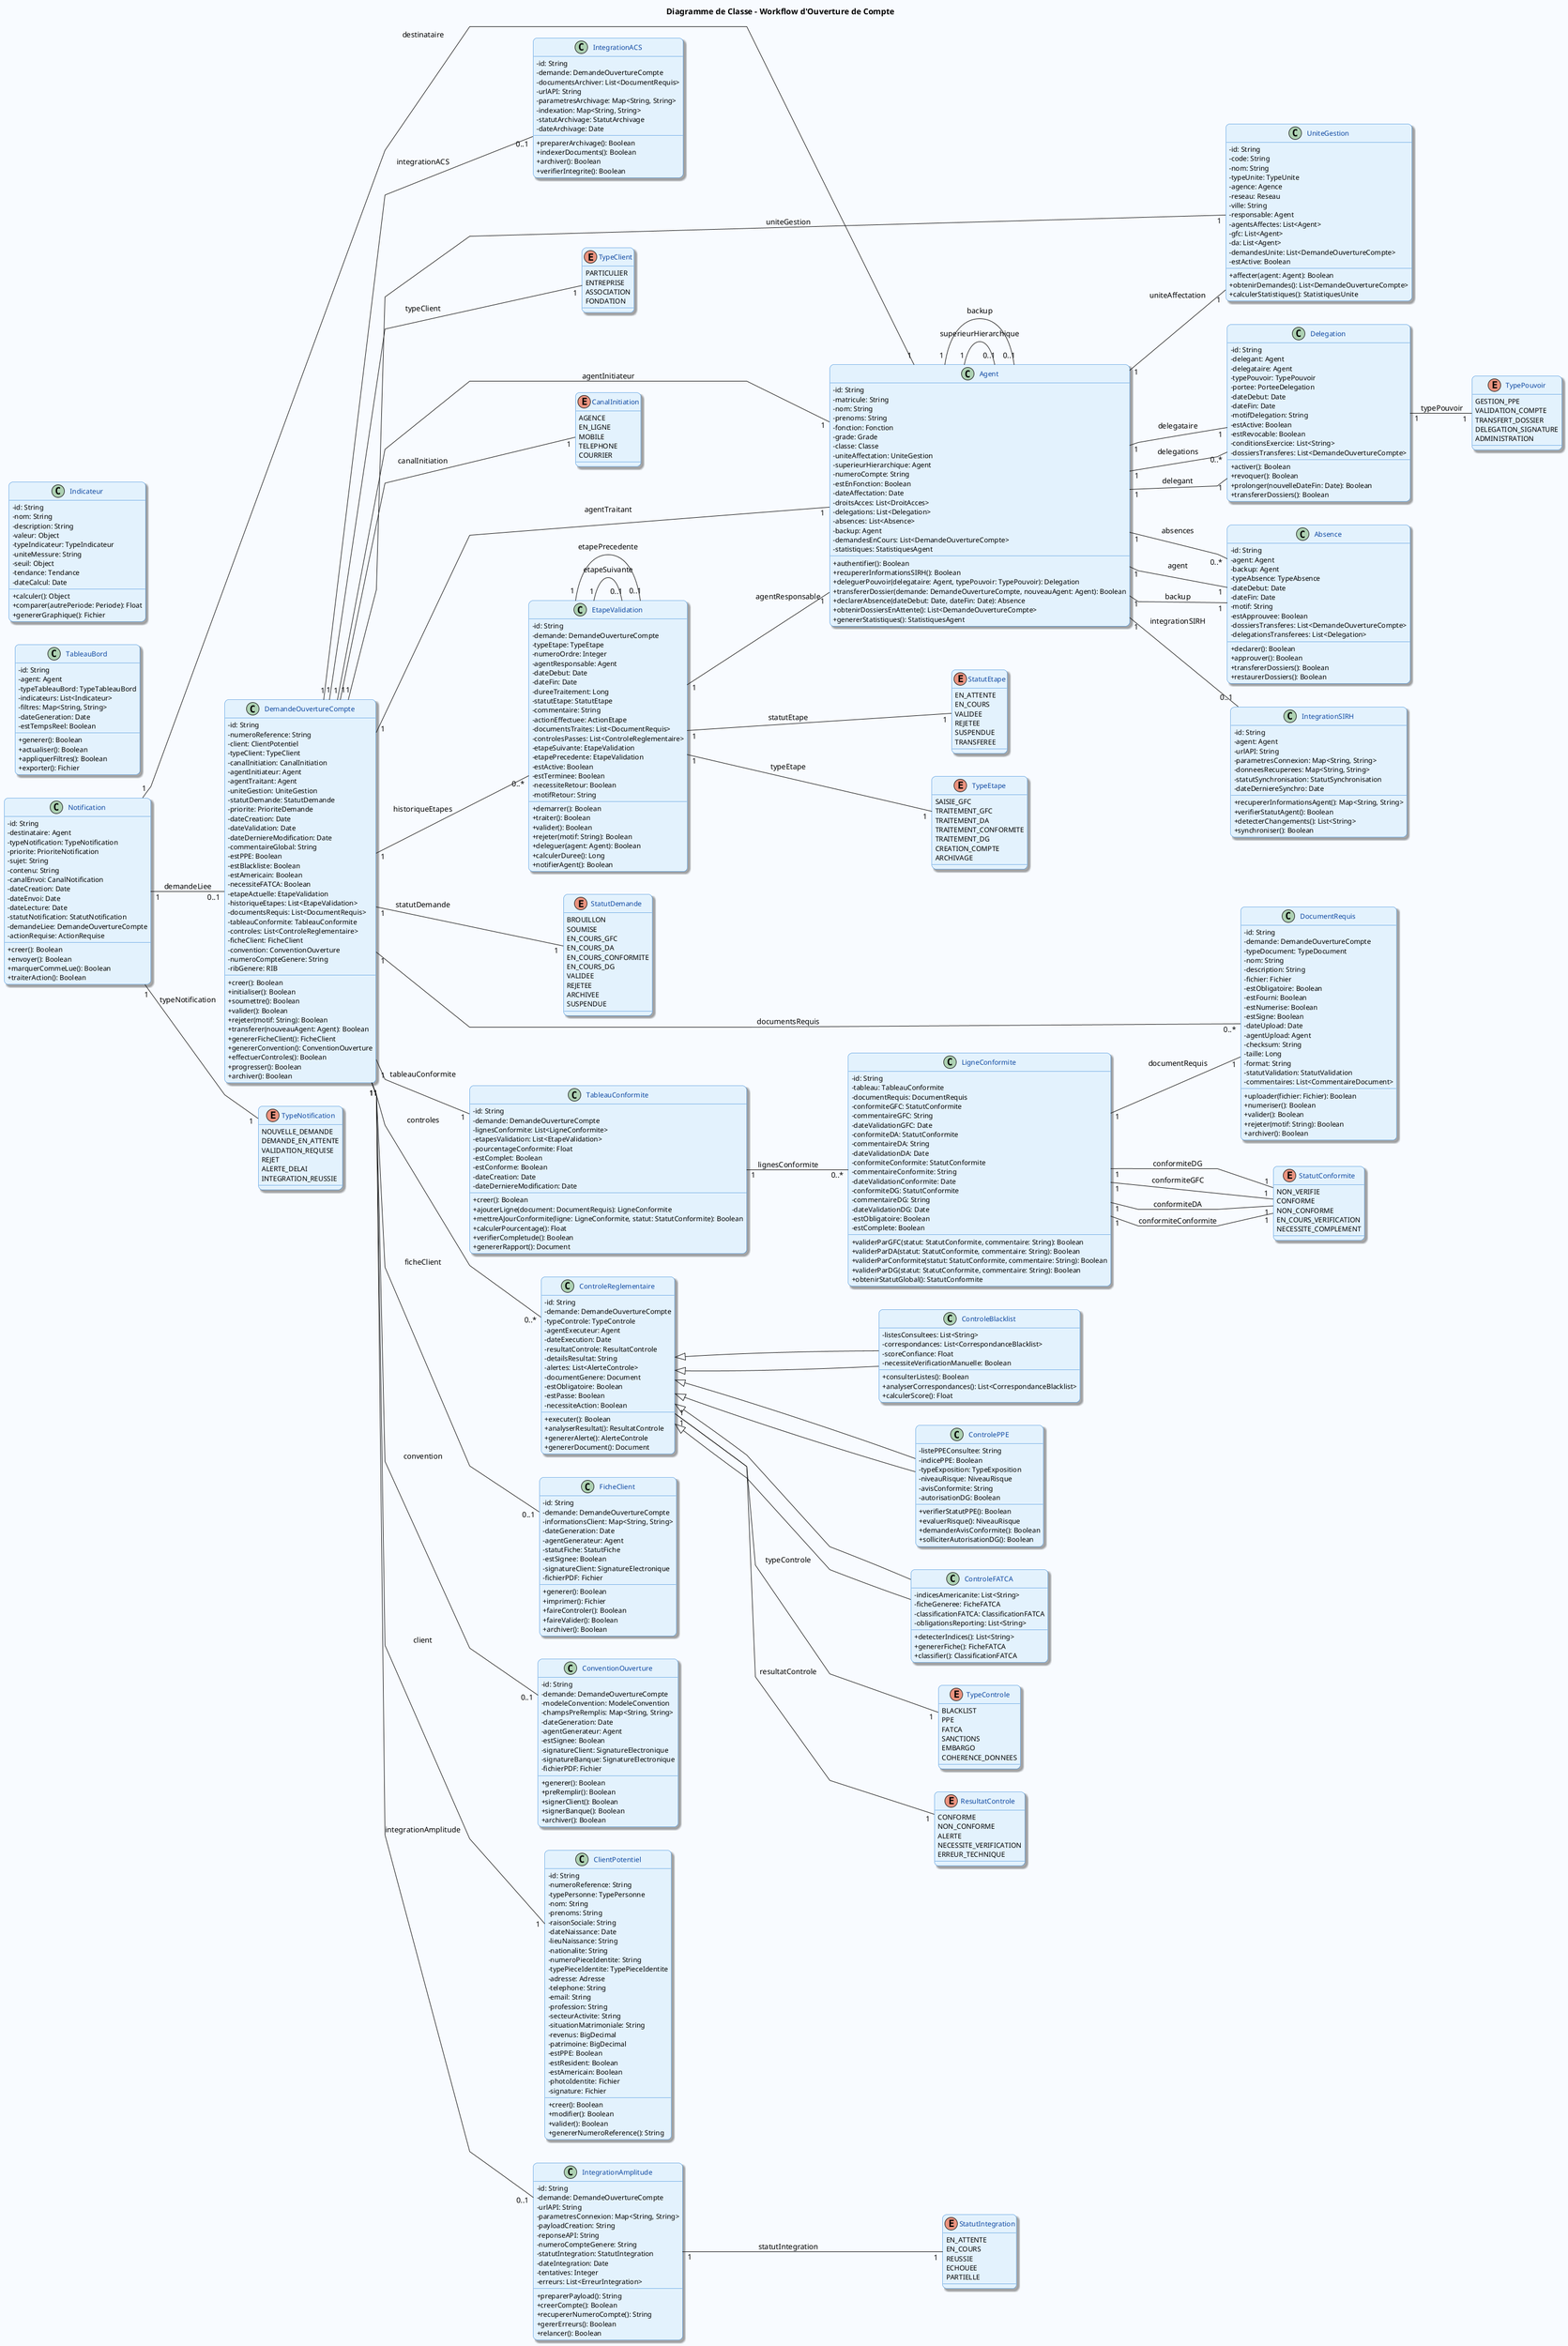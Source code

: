 @startuml WorkflowOuvertureCompte
skinparam linetype polyline
skinparam backgroundColor #F8FBFF
skinparam classBackgroundColor #E3F2FD
skinparam classBorderColor #1976D2
skinparam classFontColor #0D47A1
skinparam classFontSize 13
skinparam classAttributeFontSize 12
skinparam classMethodFontSize 12
skinparam classAttributeIconSize 0
skinparam shadowing true
skinparam roundCorner 15
skinparam nodesep 40
skinparam ranksep 30
left to right direction

title Diagramme de Classe - Workflow d'Ouverture de Compte

class DemandeOuvertureCompte {
  - id: String
  - numeroReference: String
  - client: ClientPotentiel
  - typeClient: TypeClient
  - canalInitiation: CanalInitiation
  - agentInitiateur: Agent
  - agentTraitant: Agent
  - uniteGestion: UniteGestion
  - statutDemande: StatutDemande
  - priorite: PrioriteDemande
  - dateCreation: Date
  - dateValidation: Date
  - dateDerniereModification: Date
  - commentaireGlobal: String
  - estPPE: Boolean
  - estBlackliste: Boolean
  - estAmericain: Boolean
  - necessiteFATCA: Boolean
  - etapeActuelle: EtapeValidation
  - historiqueEtapes: List<EtapeValidation>
  - documentsRequis: List<DocumentRequis>
  - tableauConformite: TableauConformite
  - controles: List<ControleReglementaire>
  - ficheClient: FicheClient
  - convention: ConventionOuverture
  - numeroCompteGenere: String
  - ribGenere: RIB
  + creer(): Boolean
  + initialiser(): Boolean
  + soumettre(): Boolean
  + valider(): Boolean
  + rejeter(motif: String): Boolean
  + transferer(nouveauAgent: Agent): Boolean
  + genererFicheClient(): FicheClient
  + genererConvention(): ConventionOuverture
  + effectuerControles(): Boolean
  + progresser(): Boolean
  + archiver(): Boolean
}

class EtapeValidation {
  - id: String
  - demande: DemandeOuvertureCompte
  - typeEtape: TypeEtape
  - numeroOrdre: Integer
  - agentResponsable: Agent
  - dateDebut: Date
  - dateFin: Date
  - dureeTraitement: Long
  - statutEtape: StatutEtape
  - commentaire: String
  - actionEffectuee: ActionEtape
  - documentsTraites: List<DocumentRequis>
  - controlesPasses: List<ControleReglementaire>
  - etapeSuivante: EtapeValidation
  - etapePrecedente: EtapeValidation
  - estActive: Boolean
  - estTerminee: Boolean
  - necessiteRetour: Boolean
  - motifRetour: String
  + demarrer(): Boolean
  + traiter(): Boolean
  + valider(): Boolean
  + rejeter(motif: String): Boolean
  + deleguer(agent: Agent): Boolean
  + calculerDuree(): Long
  + notifierAgent(): Boolean
}

class TableauConformite {
  - id: String
  - demande: DemandeOuvertureCompte
  - lignesConformite: List<LigneConformite>
  - etapesValidation: List<EtapeValidation>
  - pourcentageConformite: Float
  - estComplet: Boolean
  - estConforme: Boolean
  - dateCreation: Date
  - dateDerniereModification: Date
  + creer(): Boolean
  + ajouterLigne(document: DocumentRequis): LigneConformite
  + mettreAJourConformite(ligne: LigneConformite, statut: StatutConformite): Boolean
  + calculerPourcentage(): Float
  + verifierCompletude(): Boolean
  + genererRapport(): Document
}

class LigneConformite {
  - id: String
  - tableau: TableauConformite
  - documentRequis: DocumentRequis
  - conformiteGFC: StatutConformite
  - commentaireGFC: String
  - dateValidationGFC: Date
  - conformiteDA: StatutConformite
  - commentaireDA: String
  - dateValidationDA: Date
  - conformiteConformite: StatutConformite
  - commentaireConformite: String
  - dateValidationConformite: Date
  - conformiteDG: StatutConformite
  - commentaireDG: String
  - dateValidationDG: Date
  - estObligatoire: Boolean
  - estComplete: Boolean
  + validerParGFC(statut: StatutConformite, commentaire: String): Boolean
  + validerParDA(statut: StatutConformite, commentaire: String): Boolean
  + validerParConformite(statut: StatutConformite, commentaire: String): Boolean
  + validerParDG(statut: StatutConformite, commentaire: String): Boolean
  + obtenirStatutGlobal(): StatutConformite
}

class Agent {
  - id: String
  - matricule: String
  - nom: String
  - prenoms: String
  - fonction: Fonction
  - grade: Grade
  - classe: Classe
  - uniteAffectation: UniteGestion
  - superieurHierarchique: Agent
  - numeroCompte: String
  - estEnFonction: Boolean
  - dateAffectation: Date
  - droitsAcces: List<DroitAcces>
  - delegations: List<Delegation>
  - absences: List<Absence>
  - backup: Agent
  - demandesEnCours: List<DemandeOuvertureCompte>
  - statistiques: StatistiquesAgent
  + authentifier(): Boolean
  + recupererInformationsSIRH(): Boolean
  + deleguerPouvoir(delegataire: Agent, typePouvoir: TypePouvoir): Delegation
  + transfererDossier(demande: DemandeOuvertureCompte, nouveauAgent: Agent): Boolean
  + declarerAbsence(dateDebut: Date, dateFin: Date): Absence
  + obtenirDossiersEnAttente(): List<DemandeOuvertureCompte>
  + genererStatistiques(): StatistiquesAgent
}

class UniteGestion {
  - id: String
  - code: String
  - nom: String
  - typeUnite: TypeUnite
  - agence: Agence
  - reseau: Reseau
  - ville: String
  - responsable: Agent
  - agentsAffectes: List<Agent>
  - gfc: List<Agent>
  - da: List<Agent>
  - demandesUnite: List<DemandeOuvertureCompte>
  - estActive: Boolean
  + affecter(agent: Agent): Boolean
  + obtenirDemandes(): List<DemandeOuvertureCompte>
  + calculerStatistiques(): StatistiquesUnite
}

class ControleReglementaire {
  - id: String
  - demande: DemandeOuvertureCompte
  - typeControle: TypeControle
  - agentExecuteur: Agent
  - dateExecution: Date
  - resultatControle: ResultatControle
  - detailsResultat: String
  - alertes: List<AlerteControle>
  - documentGenere: Document
  - estObligatoire: Boolean
  - estPasse: Boolean
  - necessiteAction: Boolean
  + executer(): Boolean
  + analyserResultat(): ResultatControle
  + genererAlerte(): AlerteControle
  + genererDocument(): Document
}

class ControleBlacklist extends ControleReglementaire {
  - listesConsultees: List<String>
  - correspondances: List<CorrespondanceBlacklist>
  - scoreConfiance: Float
  - necessiteVerificationManuelle: Boolean
  + consulterListes(): Boolean
  + analyserCorrespondances(): List<CorrespondanceBlacklist>
  + calculerScore(): Float
}

class ControlePPE extends ControleReglementaire {
  - listePPEConsultee: String
  - indicePPE: Boolean
  - typeExposition: TypeExposition
  - niveauRisque: NiveauRisque
  - avisConformite: String
  - autorisationDG: Boolean
  + verifierStatutPPE(): Boolean
  + evaluerRisque(): NiveauRisque
  + demanderAvisConformite(): Boolean
  + solliciterAutorisationDG(): Boolean
}

class ControleFATCA extends ControleReglementaire {
  - indicesAmericanite: List<String>
  - ficheGeneree: FicheFATCA
  - classificationFATCA: ClassificationFATCA
  - obligationsReporting: List<String>
  + detecterIndices(): List<String>
  + genererFiche(): FicheFATCA
  + classifier(): ClassificationFATCA
}

class DocumentRequis {
  - id: String
  - demande: DemandeOuvertureCompte
  - typeDocument: TypeDocument
  - nom: String
  - description: String
  - fichier: Fichier
  - estObligatoire: Boolean
  - estFourni: Boolean
  - estNumerise: Boolean
  - estSigne: Boolean
  - dateUpload: Date
  - agentUpload: Agent
  - checksum: String
  - taille: Long
  - format: String
  - statutValidation: StatutValidation
  - commentaires: List<CommentaireDocument>
  + uploader(fichier: Fichier): Boolean
  + numeriser(): Boolean
  + valider(): Boolean
  + rejeter(motif: String): Boolean
  + archiver(): Boolean
}

class FicheClient {
  - id: String
  - demande: DemandeOuvertureCompte
  - informationsClient: Map<String, String>
  - dateGeneration: Date
  - agentGenerateur: Agent
  - statutFiche: StatutFiche
  - estSignee: Boolean
  - signatureClient: SignatureElectronique
  - fichierPDF: Fichier
  + generer(): Boolean
  + imprimer(): Fichier
  + faireControler(): Boolean
  + faireValider(): Boolean
  + archiver(): Boolean
}

class ConventionOuverture {
  - id: String
  - demande: DemandeOuvertureCompte
  - modeleConvention: ModeleConvention
  - champsPreRemplis: Map<String, String>
  - dateGeneration: Date
  - agentGenerateur: Agent
  - estSignee: Boolean
  - signatureClient: SignatureElectronique
  - signatureBanque: SignatureElectronique
  - fichierPDF: Fichier
  + generer(): Boolean
  + preRemplir(): Boolean
  + signerClient(): Boolean
  + signerBanque(): Boolean
  + archiver(): Boolean
}

class ClientPotentiel {
  - id: String
  - numeroReference: String
  - typePersonne: TypePersonne
  - nom: String
  - prenoms: String
  - raisonSociale: String
  - dateNaissance: Date
  - lieuNaissance: String
  - nationalite: String
  - numeroPieceIdentite: String
  - typePieceIdentite: TypePieceIdentite
  - adresse: Adresse
  - telephone: String
  - email: String
  - profession: String
  - secteurActivite: String
  - situationMatrimoniale: String
  - revenus: BigDecimal
  - patrimoine: BigDecimal
  - estPPE: Boolean
  - estResident: Boolean
  - estAmericain: Boolean
  - photoIdentite: Fichier
  - signature: Fichier
  + creer(): Boolean
  + modifier(): Boolean
  + valider(): Boolean
  + genererNumeroReference(): String
}

class Delegation {
  - id: String
  - delegant: Agent
  - delegataire: Agent
  - typePouvoir: TypePouvoir
  - portee: PorteeDelegation
  - dateDebut: Date
  - dateFin: Date
  - motifDelegation: String
  - estActive: Boolean
  - estRevocable: Boolean
  - conditionsExercice: List<String>
  - dossiersTransferes: List<DemandeOuvertureCompte>
  + activer(): Boolean
  + revoquer(): Boolean
  + prolonger(nouvelleDateFin: Date): Boolean
  + transfererDossiers(): Boolean
}

class Absence {
  - id: String
  - agent: Agent
  - backup: Agent
  - typeAbsence: TypeAbsence
  - dateDebut: Date
  - dateFin: Date
  - motif: String
  - estApprouvee: Boolean
  - dossiersTransferes: List<DemandeOuvertureCompte>
  - delegationsTransferees: List<Delegation>
  + declarer(): Boolean
  + approuver(): Boolean
  + transfererDossiers(): Boolean
  + restaurerDossiers(): Boolean
}

class IntegrationAmplitude {
  - id: String
  - demande: DemandeOuvertureCompte
  - urlAPI: String
  - parametresConnexion: Map<String, String>
  - payloadCreation: String
  - reponseAPI: String
  - numeroCompteGenere: String
  - statutIntegration: StatutIntegration
  - dateIntegration: Date
  - tentatives: Integer
  - erreurs: List<ErreurIntegration>
  + preparerPayload(): String
  + creerCompte(): Boolean
  + recupererNumeroCompte(): String
  + gererErreurs(): Boolean
  + relancer(): Boolean
}

class IntegrationSIRH {
  - id: String
  - agent: Agent
  - urlAPI: String
  - parametresConnexion: Map<String, String>
  - donneesRecuperees: Map<String, String>
  - statutSynchronisation: StatutSynchronisation
  - dateDerniereSynchro: Date
  + recupererInformationsAgent(): Map<String, String>
  + verifierStatutAgent(): Boolean
  + detecterChangements(): List<String>
  + synchroniser(): Boolean
}

class IntegrationACS {
  - id: String
  - demande: DemandeOuvertureCompte
  - documentsArchiver: List<DocumentRequis>
  - urlAPI: String
  - parametresArchivage: Map<String, String>
  - indexation: Map<String, String>
  - statutArchivage: StatutArchivage
  - dateArchivage: Date
  + preparerArchivage(): Boolean
  + indexerDocuments(): Boolean
  + archiver(): Boolean
  + verifierIntegrite(): Boolean
}

class TableauBord {
  - id: String
  - agent: Agent
  - typeTableauBord: TypeTableauBord
  - indicateurs: List<Indicateur>
  - filtres: Map<String, String>
  - dateGeneration: Date
  - estTempsReel: Boolean
  + generer(): Boolean
  + actualiser(): Boolean
  + appliquerFiltres(): Boolean
  + exporter(): Fichier
}

class Indicateur {
  - id: String
  - nom: String
  - description: String
  - valeur: Object
  - typeIndicateur: TypeIndicateur
  - uniteMessure: String
  - seuil: Object
  - tendance: Tendance
  - dateCalcul: Date
  + calculer(): Object
  + comparer(autrePeriode: Periode): Float
  + genererGraphique(): Fichier
}

class Notification {
  - id: String
  - destinataire: Agent
  - typeNotification: TypeNotification
  - priorite: PrioriteNotification
  - sujet: String
  - contenu: String
  - canalEnvoi: CanalNotification
  - dateCreation: Date
  - dateEnvoi: Date
  - dateLecture: Date
  - statutNotification: StatutNotification
  - demandeLiee: DemandeOuvertureCompte
  - actionRequise: ActionRequise
  + creer(): Boolean
  + envoyer(): Boolean
  + marquerCommeLue(): Boolean
  + traiterAction(): Boolean
}

' ===== ENUMS =====

enum TypeClient {
    PARTICULIER
    ENTREPRISE
    ASSOCIATION
    FONDATION
}

enum CanalInitiation {
    AGENCE
    EN_LIGNE
    MOBILE
    TELEPHONE
    COURRIER
}

enum StatutDemande {
    BROUILLON
    SOUMISE
    EN_COURS_GFC
    EN_COURS_DA
    EN_COURS_CONFORMITE
    EN_COURS_DG
    VALIDEE
    REJETEE
    ARCHIVEE
    SUSPENDUE
}

enum TypeEtape {
    SAISIE_GFC
    TRAITEMENT_GFC
    TRAITEMENT_DA
    TRAITEMENT_CONFORMITE
    TRAITEMENT_DG
    CREATION_COMPTE
    ARCHIVAGE
}

enum StatutEtape {
    EN_ATTENTE
    EN_COURS
    VALIDEE
    REJETEE
    SUSPENDUE
    TRANSFEREE
}

enum StatutConformite {
    NON_VERIFIE
    CONFORME
    NON_CONFORME
    EN_COURS_VERIFICATION
    NECESSITE_COMPLEMENT
}

enum TypeControle {
    BLACKLIST
    PPE
    FATCA
    SANCTIONS
    EMBARGO
    COHERENCE_DONNEES
}

enum ResultatControle {
    CONFORME
    NON_CONFORME
    ALERTE
    NECESSITE_VERIFICATION
    ERREUR_TECHNIQUE
}

enum TypePouvoir {
    GESTION_PPE
    VALIDATION_COMPTE
    TRANSFERT_DOSSIER
    DELEGATION_SIGNATURE
    ADMINISTRATION
}

enum StatutIntegration {
    EN_ATTENTE
    EN_COURS
    REUSSIE
    ECHOUEE
    PARTIELLE
}

enum TypeNotification {
    NOUVELLE_DEMANDE
    DEMANDE_EN_ATTENTE
    VALIDATION_REQUISE
    REJET
    ALERTE_DELAI
    INTEGRATION_REUSSIE
}

' ===== RELATIONS =====

' Relations principales
DemandeOuvertureCompte "1" -- "1" ClientPotentiel : client
DemandeOuvertureCompte "1" -- "1" Agent : agentInitiateur
DemandeOuvertureCompte "1" -- "1" Agent : agentTraitant
DemandeOuvertureCompte "1" -- "1" UniteGestion : uniteGestion
DemandeOuvertureCompte "1" -- "1" TableauConformite : tableauConformite
DemandeOuvertureCompte "1" -- "0..*" EtapeValidation : historiqueEtapes
DemandeOuvertureCompte "1" -- "0..*" DocumentRequis : documentsRequis
DemandeOuvertureCompte "1" -- "0..*" ControleReglementaire : controles
DemandeOuvertureCompte "1" -- "0..1" FicheClient : ficheClient
DemandeOuvertureCompte "1" -- "0..1" ConventionOuverture : convention

' Relations pour le tableau de conformité
TableauConformite "1" -- "0..*" LigneConformite : lignesConformite
LigneConformite "1" -- "1" DocumentRequis : documentRequis

' Relations pour les étapes
EtapeValidation "1" -- "1" Agent : agentResponsable
EtapeValidation "1" -- "0..1" EtapeValidation : etapeSuivante
EtapeValidation "1" -- "0..1" EtapeValidation : etapePrecedente

' Relations pour les agents
Agent "1" -- "1" UniteGestion : uniteAffectation
Agent "1" -- "0..1" Agent : superieurHierarchique
Agent "1" -- "0..1" Agent : backup
Agent "1" -- "0..*" Delegation : delegations
Agent "1" -- "0..*" Absence : absences

' Relations pour les contrôles
ControleBlacklist --|> ControleReglementaire
ControlePPE --|> ControleReglementaire
ControleFATCA --|> ControleReglementaire

' Relations pour les intégrations
DemandeOuvertureCompte "1" -- "0..1" IntegrationAmplitude : integrationAmplitude
Agent "1" -- "0..1" IntegrationSIRH : integrationSIRH
DemandeOuvertureCompte "1" -- "0..1" IntegrationACS : integrationACS

' Relations pour les délégations et absences
Delegation "1" -- "1" Agent : delegant
Delegation "1" -- "1" Agent : delegataire
Absence "1" -- "1" Agent : agent
Absence "1" -- "1" Agent : backup

' Relations pour les notifications
Notification "1" -- "1" Agent : destinataire
Notification "1" -- "0..1" DemandeOuvertureCompte : demandeLiee

' Relations avec les enums
DemandeOuvertureCompte "1" -- "1" TypeClient : typeClient
DemandeOuvertureCompte "1" -- "1" CanalInitiation : canalInitiation
DemandeOuvertureCompte "1" -- "1" StatutDemande : statutDemande
EtapeValidation "1" -- "1" TypeEtape : typeEtape
EtapeValidation "1" -- "1" StatutEtape : statutEtape
LigneConformite "1" -- "1" StatutConformite : conformiteGFC
LigneConformite "1" -- "1" StatutConformite : conformiteDA
LigneConformite "1" -- "1" StatutConformite : conformiteConformite
LigneConformite "1" -- "1" StatutConformite : conformiteDG
ControleReglementaire "1" -- "1" TypeControle : typeControle
ControleReglementaire "1" -- "1" ResultatControle : resultatControle
Delegation "1" -- "1" TypePouvoir : typePouvoir
IntegrationAmplitude "1" -- "1" StatutIntegration : statutIntegration
Notification "1" -- "1" TypeNotification : typeNotification

@enduml
